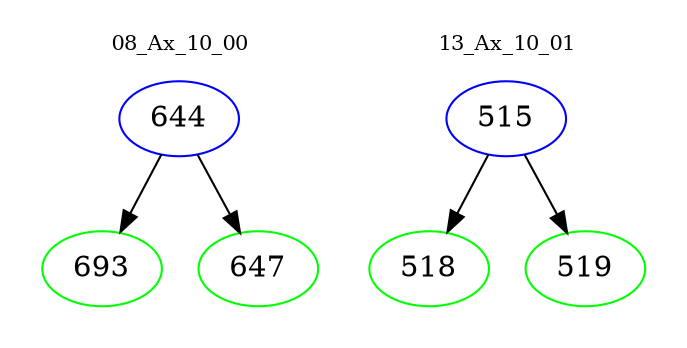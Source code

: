 digraph{
subgraph cluster_0 {
color = white
label = "08_Ax_10_00";
fontsize=10;
T0_644 [label="644", color="blue"]
T0_644 -> T0_693 [color="black"]
T0_693 [label="693", color="green"]
T0_644 -> T0_647 [color="black"]
T0_647 [label="647", color="green"]
}
subgraph cluster_1 {
color = white
label = "13_Ax_10_01";
fontsize=10;
T1_515 [label="515", color="blue"]
T1_515 -> T1_518 [color="black"]
T1_518 [label="518", color="green"]
T1_515 -> T1_519 [color="black"]
T1_519 [label="519", color="green"]
}
}

